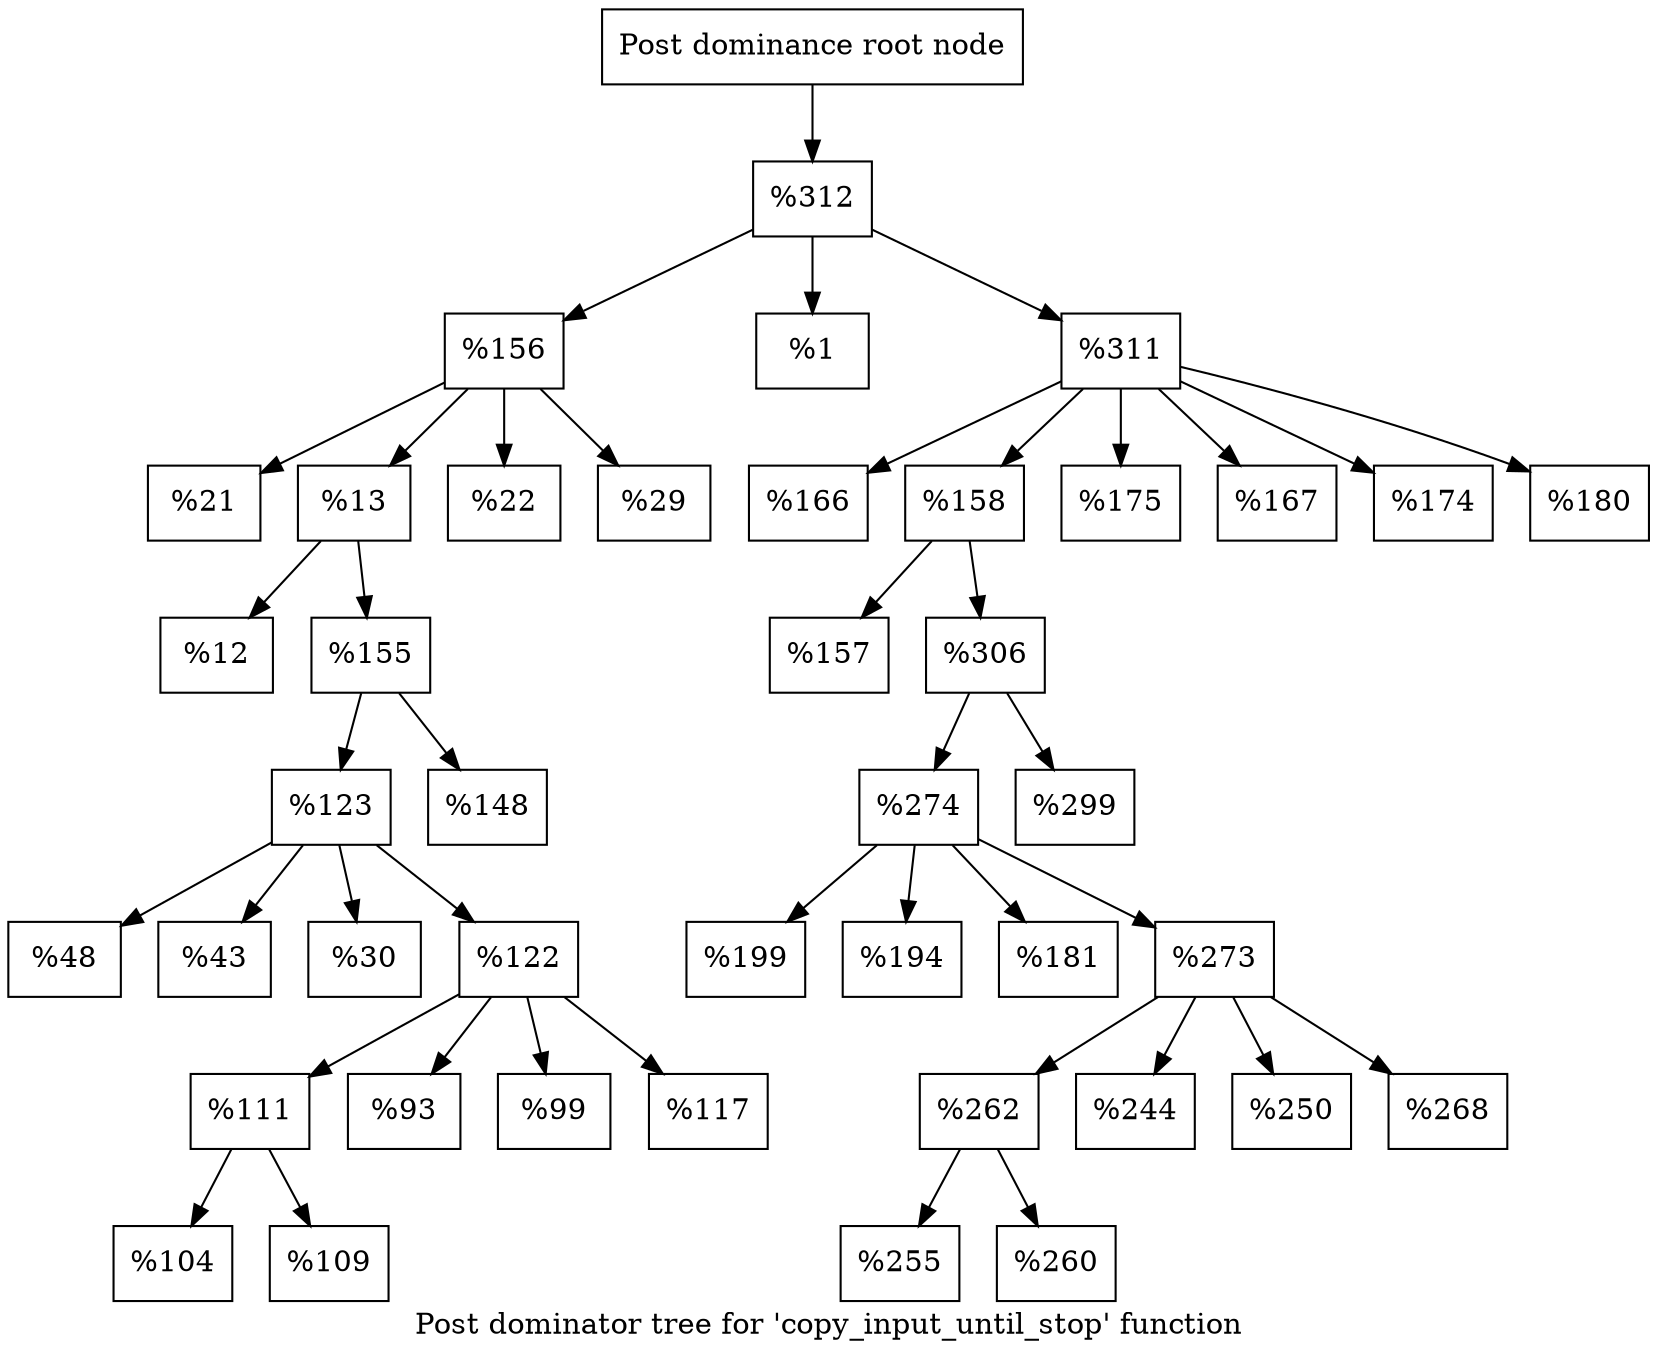 digraph "Post dominator tree for 'copy_input_until_stop' function" {
	label="Post dominator tree for 'copy_input_until_stop' function";

	Node0x10deea0 [shape=record,label="{Post dominance root node}"];
	Node0x10deea0 -> Node0x12b0860;
	Node0x12b0860 [shape=record,label="{%312}"];
	Node0x12b0860 -> Node0x1299e30;
	Node0x12b0860 -> Node0x12b67e0;
	Node0x12b0860 -> Node0x1323eb0;
	Node0x1299e30 [shape=record,label="{%156}"];
	Node0x1299e30 -> Node0x129e440;
	Node0x1299e30 -> Node0x1283bc0;
	Node0x1299e30 -> Node0x12b9e20;
	Node0x1299e30 -> Node0x1244950;
	Node0x129e440 [shape=record,label="{%21}"];
	Node0x1283bc0 [shape=record,label="{%13}"];
	Node0x1283bc0 -> Node0x1235750;
	Node0x1283bc0 -> Node0x12933e0;
	Node0x1235750 [shape=record,label="{%12}"];
	Node0x12933e0 [shape=record,label="{%155}"];
	Node0x12933e0 -> Node0x1264790;
	Node0x12933e0 -> Node0x1340f80;
	Node0x1264790 [shape=record,label="{%123}"];
	Node0x1264790 -> Node0x12b6a10;
	Node0x1264790 -> Node0x12918c0;
	Node0x1264790 -> Node0x123c590;
	Node0x1264790 -> Node0x132fee0;
	Node0x12b6a10 [shape=record,label="{%48}"];
	Node0x12918c0 [shape=record,label="{%43}"];
	Node0x123c590 [shape=record,label="{%30}"];
	Node0x132fee0 [shape=record,label="{%122}"];
	Node0x132fee0 -> Node0x12380a0;
	Node0x132fee0 -> Node0x11a22b0;
	Node0x132fee0 -> Node0x1286df0;
	Node0x132fee0 -> Node0x11fb080;
	Node0x12380a0 [shape=record,label="{%111}"];
	Node0x12380a0 -> Node0x128c810;
	Node0x12380a0 -> Node0x10dc3e0;
	Node0x128c810 [shape=record,label="{%104}"];
	Node0x10dc3e0 [shape=record,label="{%109}"];
	Node0x11a22b0 [shape=record,label="{%93}"];
	Node0x1286df0 [shape=record,label="{%99}"];
	Node0x11fb080 [shape=record,label="{%117}"];
	Node0x1340f80 [shape=record,label="{%148}"];
	Node0x12b9e20 [shape=record,label="{%22}"];
	Node0x1244950 [shape=record,label="{%29}"];
	Node0x12b67e0 [shape=record,label="{%1}"];
	Node0x1323eb0 [shape=record,label="{%311}"];
	Node0x1323eb0 -> Node0x12a1180;
	Node0x1323eb0 -> Node0x1240060;
	Node0x1323eb0 -> Node0x12a81a0;
	Node0x1323eb0 -> Node0x12b5220;
	Node0x1323eb0 -> Node0x11d9030;
	Node0x1323eb0 -> Node0x1344630;
	Node0x12a1180 [shape=record,label="{%166}"];
	Node0x1240060 [shape=record,label="{%158}"];
	Node0x1240060 -> Node0x10d3070;
	Node0x1240060 -> Node0x12bbfd0;
	Node0x10d3070 [shape=record,label="{%157}"];
	Node0x12bbfd0 [shape=record,label="{%306}"];
	Node0x12bbfd0 -> Node0x116d4a0;
	Node0x12bbfd0 -> Node0x12b3f70;
	Node0x116d4a0 [shape=record,label="{%274}"];
	Node0x116d4a0 -> Node0x12b8e70;
	Node0x116d4a0 -> Node0x12b0730;
	Node0x116d4a0 -> Node0x11dd4d0;
	Node0x116d4a0 -> Node0x1050ee0;
	Node0x12b8e70 [shape=record,label="{%199}"];
	Node0x12b0730 [shape=record,label="{%194}"];
	Node0x11dd4d0 [shape=record,label="{%181}"];
	Node0x1050ee0 [shape=record,label="{%273}"];
	Node0x1050ee0 -> Node0x1313c30;
	Node0x1050ee0 -> Node0x11f2ed0;
	Node0x1050ee0 -> Node0x13475a0;
	Node0x1050ee0 -> Node0x10dd070;
	Node0x1313c30 [shape=record,label="{%262}"];
	Node0x1313c30 -> Node0x134e6e0;
	Node0x1313c30 -> Node0x126dcc0;
	Node0x134e6e0 [shape=record,label="{%255}"];
	Node0x126dcc0 [shape=record,label="{%260}"];
	Node0x11f2ed0 [shape=record,label="{%244}"];
	Node0x13475a0 [shape=record,label="{%250}"];
	Node0x10dd070 [shape=record,label="{%268}"];
	Node0x12b3f70 [shape=record,label="{%299}"];
	Node0x12a81a0 [shape=record,label="{%175}"];
	Node0x12b5220 [shape=record,label="{%167}"];
	Node0x11d9030 [shape=record,label="{%174}"];
	Node0x1344630 [shape=record,label="{%180}"];
}
